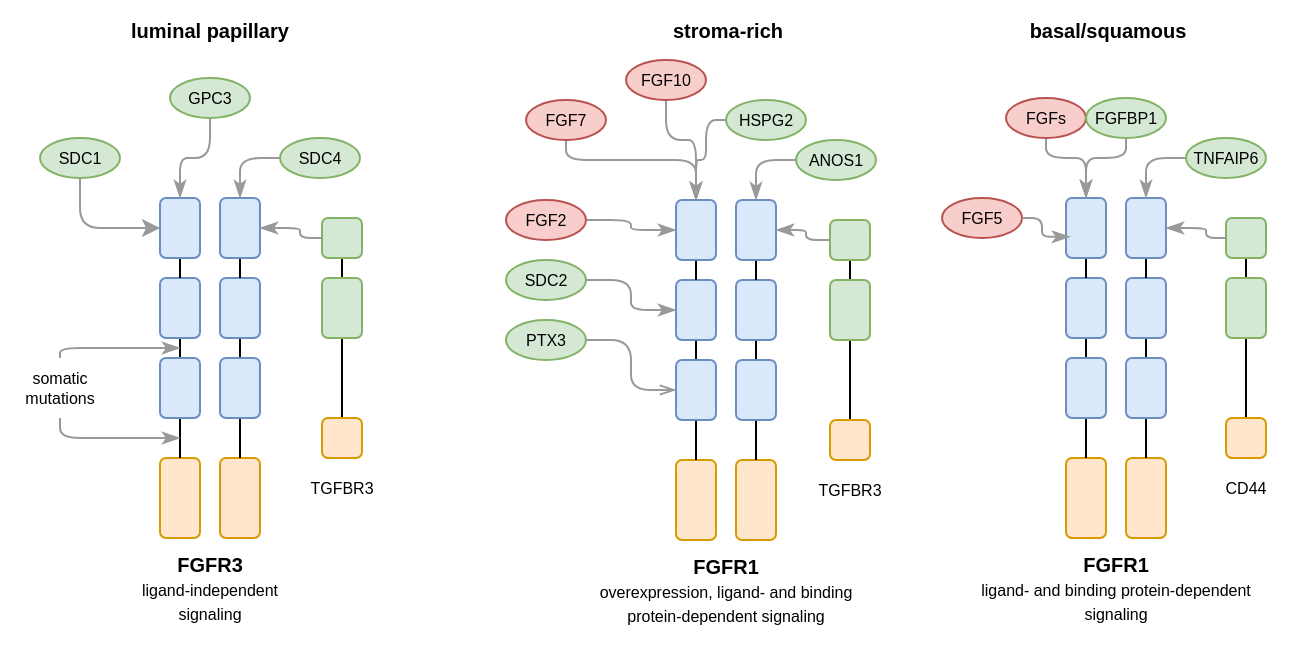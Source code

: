<mxfile version="25.0.1">
  <diagram name="Page-1" id="ltqWEskjHe9aFZnDIWXi">
    <mxGraphModel dx="273" dy="160" grid="1" gridSize="10" guides="1" tooltips="1" connect="1" arrows="1" fold="1" page="1" pageScale="1" pageWidth="690" pageHeight="980" math="0" shadow="0">
      <root>
        <mxCell id="0" />
        <mxCell id="1" parent="0" />
        <mxCell id="IBf7kv-3qsiW5-9Bh0jV-66" value="" style="group" parent="1" vertex="1" connectable="0">
          <mxGeometry x="19" y="50" width="210" height="290" as="geometry" />
        </mxCell>
        <mxCell id="IBf7kv-3qsiW5-9Bh0jV-65" style="edgeStyle=orthogonalEdgeStyle;rounded=1;orthogonalLoop=1;jettySize=auto;html=1;entryX=0;entryY=0.5;entryDx=0;entryDy=0;exitX=0.5;exitY=1;exitDx=0;exitDy=0;curved=0;strokeColor=#999999;" parent="IBf7kv-3qsiW5-9Bh0jV-66" source="IBf7kv-3qsiW5-9Bh0jV-20" target="IBf7kv-3qsiW5-9Bh0jV-3" edge="1">
          <mxGeometry relative="1" as="geometry" />
        </mxCell>
        <mxCell id="IBf7kv-3qsiW5-9Bh0jV-20" value="SDC1" style="ellipse;whiteSpace=wrap;html=1;fontSize=8;fillColor=#d5e8d4;strokeColor=#82b366;" parent="IBf7kv-3qsiW5-9Bh0jV-66" vertex="1">
          <mxGeometry x="20" y="30" width="40" height="20" as="geometry" />
        </mxCell>
        <mxCell id="IBf7kv-3qsiW5-9Bh0jV-21" value="FGFR3&lt;div&gt;&lt;span style=&quot;font-weight: normal;&quot;&gt;&lt;font style=&quot;font-size: 8px;&quot;&gt;ligand-independent signaling&lt;/font&gt;&lt;/span&gt;&lt;/div&gt;" style="text;html=1;align=center;verticalAlign=middle;whiteSpace=wrap;rounded=0;fontSize=10;fontStyle=1" parent="IBf7kv-3qsiW5-9Bh0jV-66" vertex="1">
          <mxGeometry x="60" y="230" width="90" height="50" as="geometry" />
        </mxCell>
        <mxCell id="IBf7kv-3qsiW5-9Bh0jV-22" value="" style="group" parent="IBf7kv-3qsiW5-9Bh0jV-66" vertex="1" connectable="0">
          <mxGeometry x="80" y="60" width="50" height="170" as="geometry" />
        </mxCell>
        <mxCell id="IBf7kv-3qsiW5-9Bh0jV-11" value="" style="group" parent="IBf7kv-3qsiW5-9Bh0jV-22" vertex="1" connectable="0">
          <mxGeometry width="20" height="170" as="geometry" />
        </mxCell>
        <mxCell id="IBf7kv-3qsiW5-9Bh0jV-1" value="" style="rounded=1;whiteSpace=wrap;html=1;fillColor=#ffe6cc;strokeColor=#d79b00;" parent="IBf7kv-3qsiW5-9Bh0jV-11" vertex="1">
          <mxGeometry y="130" width="20" height="40" as="geometry" />
        </mxCell>
        <mxCell id="IBf7kv-3qsiW5-9Bh0jV-9" style="edgeStyle=orthogonalEdgeStyle;rounded=0;orthogonalLoop=1;jettySize=auto;html=1;exitX=0.5;exitY=1;exitDx=0;exitDy=0;entryX=0.5;entryY=0;entryDx=0;entryDy=0;endArrow=none;endFill=0;" parent="IBf7kv-3qsiW5-9Bh0jV-11" source="IBf7kv-3qsiW5-9Bh0jV-2" target="IBf7kv-3qsiW5-9Bh0jV-6" edge="1">
          <mxGeometry relative="1" as="geometry" />
        </mxCell>
        <mxCell id="IBf7kv-3qsiW5-9Bh0jV-2" value="" style="rounded=1;whiteSpace=wrap;html=1;rotation=0;fillColor=#dae8fc;strokeColor=#6c8ebf;" parent="IBf7kv-3qsiW5-9Bh0jV-11" vertex="1">
          <mxGeometry y="40" width="20" height="30" as="geometry" />
        </mxCell>
        <mxCell id="IBf7kv-3qsiW5-9Bh0jV-8" style="edgeStyle=orthogonalEdgeStyle;rounded=0;orthogonalLoop=1;jettySize=auto;html=1;exitX=0.5;exitY=1;exitDx=0;exitDy=0;entryX=0.5;entryY=0;entryDx=0;entryDy=0;strokeWidth=1;strokeColor=default;endArrow=none;endFill=0;" parent="IBf7kv-3qsiW5-9Bh0jV-11" source="IBf7kv-3qsiW5-9Bh0jV-3" target="IBf7kv-3qsiW5-9Bh0jV-2" edge="1">
          <mxGeometry relative="1" as="geometry" />
        </mxCell>
        <mxCell id="IBf7kv-3qsiW5-9Bh0jV-3" value="" style="rounded=1;whiteSpace=wrap;html=1;rotation=0;fillColor=#dae8fc;strokeColor=#6c8ebf;" parent="IBf7kv-3qsiW5-9Bh0jV-11" vertex="1">
          <mxGeometry width="20" height="30" as="geometry" />
        </mxCell>
        <mxCell id="IBf7kv-3qsiW5-9Bh0jV-10" style="edgeStyle=orthogonalEdgeStyle;rounded=0;orthogonalLoop=1;jettySize=auto;html=1;exitX=0.5;exitY=1;exitDx=0;exitDy=0;entryX=0.5;entryY=0;entryDx=0;entryDy=0;endArrow=none;endFill=0;" parent="IBf7kv-3qsiW5-9Bh0jV-11" source="IBf7kv-3qsiW5-9Bh0jV-6" target="IBf7kv-3qsiW5-9Bh0jV-1" edge="1">
          <mxGeometry relative="1" as="geometry" />
        </mxCell>
        <mxCell id="IBf7kv-3qsiW5-9Bh0jV-6" value="" style="rounded=1;whiteSpace=wrap;html=1;rotation=0;fillColor=#dae8fc;strokeColor=#6c8ebf;" parent="IBf7kv-3qsiW5-9Bh0jV-11" vertex="1">
          <mxGeometry y="80" width="20" height="30" as="geometry" />
        </mxCell>
        <mxCell id="IBf7kv-3qsiW5-9Bh0jV-12" value="" style="group" parent="IBf7kv-3qsiW5-9Bh0jV-22" vertex="1" connectable="0">
          <mxGeometry x="30" width="20" height="170" as="geometry" />
        </mxCell>
        <mxCell id="IBf7kv-3qsiW5-9Bh0jV-13" value="" style="rounded=1;whiteSpace=wrap;html=1;fillColor=#ffe6cc;strokeColor=#d79b00;" parent="IBf7kv-3qsiW5-9Bh0jV-12" vertex="1">
          <mxGeometry y="130" width="20" height="40" as="geometry" />
        </mxCell>
        <mxCell id="IBf7kv-3qsiW5-9Bh0jV-14" style="edgeStyle=orthogonalEdgeStyle;rounded=0;orthogonalLoop=1;jettySize=auto;html=1;exitX=0.5;exitY=1;exitDx=0;exitDy=0;entryX=0.5;entryY=0;entryDx=0;entryDy=0;endArrow=none;endFill=0;" parent="IBf7kv-3qsiW5-9Bh0jV-12" source="IBf7kv-3qsiW5-9Bh0jV-15" target="IBf7kv-3qsiW5-9Bh0jV-19" edge="1">
          <mxGeometry relative="1" as="geometry" />
        </mxCell>
        <mxCell id="IBf7kv-3qsiW5-9Bh0jV-15" value="" style="rounded=1;whiteSpace=wrap;html=1;rotation=0;fillColor=#dae8fc;strokeColor=#6c8ebf;" parent="IBf7kv-3qsiW5-9Bh0jV-12" vertex="1">
          <mxGeometry y="40" width="20" height="30" as="geometry" />
        </mxCell>
        <mxCell id="IBf7kv-3qsiW5-9Bh0jV-16" style="edgeStyle=orthogonalEdgeStyle;rounded=0;orthogonalLoop=1;jettySize=auto;html=1;exitX=0.5;exitY=1;exitDx=0;exitDy=0;entryX=0.5;entryY=0;entryDx=0;entryDy=0;strokeWidth=1;strokeColor=default;endArrow=none;endFill=0;" parent="IBf7kv-3qsiW5-9Bh0jV-12" source="IBf7kv-3qsiW5-9Bh0jV-17" target="IBf7kv-3qsiW5-9Bh0jV-15" edge="1">
          <mxGeometry relative="1" as="geometry" />
        </mxCell>
        <mxCell id="IBf7kv-3qsiW5-9Bh0jV-17" value="" style="rounded=1;whiteSpace=wrap;html=1;rotation=0;fillColor=#dae8fc;strokeColor=#6c8ebf;" parent="IBf7kv-3qsiW5-9Bh0jV-12" vertex="1">
          <mxGeometry width="20" height="30" as="geometry" />
        </mxCell>
        <mxCell id="IBf7kv-3qsiW5-9Bh0jV-18" style="edgeStyle=orthogonalEdgeStyle;rounded=0;orthogonalLoop=1;jettySize=auto;html=1;exitX=0.5;exitY=1;exitDx=0;exitDy=0;entryX=0.5;entryY=0;entryDx=0;entryDy=0;endArrow=none;endFill=0;" parent="IBf7kv-3qsiW5-9Bh0jV-12" source="IBf7kv-3qsiW5-9Bh0jV-19" target="IBf7kv-3qsiW5-9Bh0jV-13" edge="1">
          <mxGeometry relative="1" as="geometry" />
        </mxCell>
        <mxCell id="IBf7kv-3qsiW5-9Bh0jV-19" value="" style="rounded=1;whiteSpace=wrap;html=1;rotation=0;fillColor=#dae8fc;strokeColor=#6c8ebf;" parent="IBf7kv-3qsiW5-9Bh0jV-12" vertex="1">
          <mxGeometry y="80" width="20" height="30" as="geometry" />
        </mxCell>
        <mxCell id="IBf7kv-3qsiW5-9Bh0jV-47" value="" style="group" parent="IBf7kv-3qsiW5-9Bh0jV-66" vertex="1" connectable="0">
          <mxGeometry x="161" y="70" width="20" height="120" as="geometry" />
        </mxCell>
        <mxCell id="IBf7kv-3qsiW5-9Bh0jV-44" style="edgeStyle=orthogonalEdgeStyle;rounded=0;orthogonalLoop=1;jettySize=auto;html=1;exitX=0.5;exitY=1;exitDx=0;exitDy=0;entryX=0.5;entryY=0;entryDx=0;entryDy=0;endArrow=none;endFill=0;" parent="IBf7kv-3qsiW5-9Bh0jV-47" source="IBf7kv-3qsiW5-9Bh0jV-41" target="IBf7kv-3qsiW5-9Bh0jV-42" edge="1">
          <mxGeometry relative="1" as="geometry" />
        </mxCell>
        <mxCell id="IBf7kv-3qsiW5-9Bh0jV-41" value="" style="rounded=1;whiteSpace=wrap;html=1;fillColor=#d5e8d4;strokeColor=#82b366;" parent="IBf7kv-3qsiW5-9Bh0jV-47" vertex="1">
          <mxGeometry width="20" height="20" as="geometry" />
        </mxCell>
        <mxCell id="IBf7kv-3qsiW5-9Bh0jV-46" style="edgeStyle=orthogonalEdgeStyle;rounded=0;orthogonalLoop=1;jettySize=auto;html=1;exitX=0.5;exitY=1;exitDx=0;exitDy=0;entryX=0.5;entryY=0;entryDx=0;entryDy=0;endArrow=none;endFill=0;" parent="IBf7kv-3qsiW5-9Bh0jV-47" source="IBf7kv-3qsiW5-9Bh0jV-42" target="IBf7kv-3qsiW5-9Bh0jV-43" edge="1">
          <mxGeometry relative="1" as="geometry" />
        </mxCell>
        <mxCell id="IBf7kv-3qsiW5-9Bh0jV-42" value="" style="rounded=1;whiteSpace=wrap;html=1;fillColor=#d5e8d4;strokeColor=#82b366;textDirection=vertical-rl;" parent="IBf7kv-3qsiW5-9Bh0jV-47" vertex="1">
          <mxGeometry y="30" width="20" height="30" as="geometry" />
        </mxCell>
        <mxCell id="IBf7kv-3qsiW5-9Bh0jV-43" value="" style="rounded=1;whiteSpace=wrap;html=1;fillColor=#ffe6cc;strokeColor=#d79b00;" parent="IBf7kv-3qsiW5-9Bh0jV-47" vertex="1">
          <mxGeometry y="100" width="20" height="20" as="geometry" />
        </mxCell>
        <mxCell id="IBf7kv-3qsiW5-9Bh0jV-62" style="edgeStyle=orthogonalEdgeStyle;rounded=1;orthogonalLoop=1;jettySize=auto;html=1;exitX=0.5;exitY=1;exitDx=0;exitDy=0;entryX=0.5;entryY=0;entryDx=0;entryDy=0;endArrow=classicThin;endFill=1;strokeColor=#999999;curved=0;" parent="IBf7kv-3qsiW5-9Bh0jV-66" source="IBf7kv-3qsiW5-9Bh0jV-51" target="IBf7kv-3qsiW5-9Bh0jV-3" edge="1">
          <mxGeometry relative="1" as="geometry" />
        </mxCell>
        <mxCell id="IBf7kv-3qsiW5-9Bh0jV-51" value="GPC3" style="ellipse;whiteSpace=wrap;html=1;fontSize=8;fillColor=#d5e8d4;strokeColor=#82b366;" parent="IBf7kv-3qsiW5-9Bh0jV-66" vertex="1">
          <mxGeometry x="85" width="40" height="20" as="geometry" />
        </mxCell>
        <mxCell id="IBf7kv-3qsiW5-9Bh0jV-61" style="edgeStyle=orthogonalEdgeStyle;rounded=1;orthogonalLoop=1;jettySize=auto;html=1;entryX=0.5;entryY=0;entryDx=0;entryDy=0;strokeColor=#999999;endArrow=classicThin;endFill=1;curved=0;" parent="IBf7kv-3qsiW5-9Bh0jV-66" source="IBf7kv-3qsiW5-9Bh0jV-52" target="IBf7kv-3qsiW5-9Bh0jV-17" edge="1">
          <mxGeometry relative="1" as="geometry" />
        </mxCell>
        <mxCell id="IBf7kv-3qsiW5-9Bh0jV-52" value="SDC4" style="ellipse;whiteSpace=wrap;html=1;fontSize=8;fillColor=#d5e8d4;strokeColor=#82b366;" parent="IBf7kv-3qsiW5-9Bh0jV-66" vertex="1">
          <mxGeometry x="140" y="30" width="40" height="20" as="geometry" />
        </mxCell>
        <mxCell id="IBf7kv-3qsiW5-9Bh0jV-58" style="edgeStyle=orthogonalEdgeStyle;rounded=1;orthogonalLoop=1;jettySize=auto;html=1;exitX=0.5;exitY=1;exitDx=0;exitDy=0;endArrow=classicThin;endFill=1;strokeColor=#999999;curved=0;" parent="IBf7kv-3qsiW5-9Bh0jV-66" source="IBf7kv-3qsiW5-9Bh0jV-57" edge="1">
          <mxGeometry relative="1" as="geometry">
            <mxPoint x="90" y="180" as="targetPoint" />
            <Array as="points">
              <mxPoint x="30" y="180" />
            </Array>
          </mxGeometry>
        </mxCell>
        <mxCell id="RHTsYsW3Vq4sh2Yw6y0J-5" style="edgeStyle=orthogonalEdgeStyle;rounded=1;orthogonalLoop=1;jettySize=auto;html=1;exitX=0.5;exitY=0;exitDx=0;exitDy=0;curved=0;strokeColor=#999999;endArrow=classicThin;endFill=1;" edge="1" parent="IBf7kv-3qsiW5-9Bh0jV-66" source="IBf7kv-3qsiW5-9Bh0jV-57">
          <mxGeometry relative="1" as="geometry">
            <mxPoint x="90" y="135" as="targetPoint" />
            <mxPoint x="29" y="135" as="sourcePoint" />
            <Array as="points">
              <mxPoint x="30" y="135" />
            </Array>
          </mxGeometry>
        </mxCell>
        <mxCell id="IBf7kv-3qsiW5-9Bh0jV-57" value="somatic mutations" style="text;html=1;align=center;verticalAlign=middle;whiteSpace=wrap;rounded=0;fontSize=8;" parent="IBf7kv-3qsiW5-9Bh0jV-66" vertex="1">
          <mxGeometry y="140" width="60" height="30" as="geometry" />
        </mxCell>
        <mxCell id="IBf7kv-3qsiW5-9Bh0jV-70" style="edgeStyle=orthogonalEdgeStyle;rounded=1;orthogonalLoop=1;jettySize=auto;html=1;entryX=1;entryY=0.5;entryDx=0;entryDy=0;curved=0;endArrow=classicThin;endFill=1;strokeColor=#999999;" parent="IBf7kv-3qsiW5-9Bh0jV-66" source="IBf7kv-3qsiW5-9Bh0jV-41" target="IBf7kv-3qsiW5-9Bh0jV-17" edge="1">
          <mxGeometry relative="1" as="geometry">
            <Array as="points">
              <mxPoint x="150" y="80" />
              <mxPoint x="150" y="75" />
            </Array>
          </mxGeometry>
        </mxCell>
        <mxCell id="IBf7kv-3qsiW5-9Bh0jV-117" value="TGFBR3" style="text;html=1;align=center;verticalAlign=middle;whiteSpace=wrap;rounded=0;fontSize=8;" parent="IBf7kv-3qsiW5-9Bh0jV-66" vertex="1">
          <mxGeometry x="141" y="190" width="60" height="30" as="geometry" />
        </mxCell>
        <mxCell id="IBf7kv-3qsiW5-9Bh0jV-91" value="" style="group" parent="1" vertex="1" connectable="0">
          <mxGeometry x="272" y="41" width="202" height="290" as="geometry" />
        </mxCell>
        <mxCell id="IBf7kv-3qsiW5-9Bh0jV-23" value="" style="group" parent="IBf7kv-3qsiW5-9Bh0jV-91" vertex="1" connectable="0">
          <mxGeometry x="85" y="70" width="50" height="170" as="geometry" />
        </mxCell>
        <mxCell id="IBf7kv-3qsiW5-9Bh0jV-24" value="" style="group" parent="IBf7kv-3qsiW5-9Bh0jV-23" vertex="1" connectable="0">
          <mxGeometry width="20" height="170" as="geometry" />
        </mxCell>
        <mxCell id="IBf7kv-3qsiW5-9Bh0jV-25" value="" style="rounded=1;whiteSpace=wrap;html=1;fillColor=#ffe6cc;strokeColor=#d79b00;" parent="IBf7kv-3qsiW5-9Bh0jV-24" vertex="1">
          <mxGeometry y="130" width="20" height="40" as="geometry" />
        </mxCell>
        <mxCell id="IBf7kv-3qsiW5-9Bh0jV-26" style="edgeStyle=orthogonalEdgeStyle;rounded=0;orthogonalLoop=1;jettySize=auto;html=1;exitX=0.5;exitY=1;exitDx=0;exitDy=0;entryX=0.5;entryY=0;entryDx=0;entryDy=0;endArrow=none;endFill=0;" parent="IBf7kv-3qsiW5-9Bh0jV-24" source="IBf7kv-3qsiW5-9Bh0jV-27" target="IBf7kv-3qsiW5-9Bh0jV-31" edge="1">
          <mxGeometry relative="1" as="geometry" />
        </mxCell>
        <mxCell id="IBf7kv-3qsiW5-9Bh0jV-27" value="" style="rounded=1;whiteSpace=wrap;html=1;rotation=0;fillColor=#dae8fc;strokeColor=#6c8ebf;" parent="IBf7kv-3qsiW5-9Bh0jV-24" vertex="1">
          <mxGeometry y="40" width="20" height="30" as="geometry" />
        </mxCell>
        <mxCell id="IBf7kv-3qsiW5-9Bh0jV-28" style="edgeStyle=orthogonalEdgeStyle;rounded=0;orthogonalLoop=1;jettySize=auto;html=1;exitX=0.5;exitY=1;exitDx=0;exitDy=0;entryX=0.5;entryY=0;entryDx=0;entryDy=0;strokeWidth=1;strokeColor=default;endArrow=none;endFill=0;" parent="IBf7kv-3qsiW5-9Bh0jV-24" source="IBf7kv-3qsiW5-9Bh0jV-29" target="IBf7kv-3qsiW5-9Bh0jV-27" edge="1">
          <mxGeometry relative="1" as="geometry" />
        </mxCell>
        <mxCell id="IBf7kv-3qsiW5-9Bh0jV-29" value="" style="rounded=1;whiteSpace=wrap;html=1;rotation=0;fillColor=#dae8fc;strokeColor=#6c8ebf;" parent="IBf7kv-3qsiW5-9Bh0jV-24" vertex="1">
          <mxGeometry width="20" height="30" as="geometry" />
        </mxCell>
        <mxCell id="IBf7kv-3qsiW5-9Bh0jV-30" style="edgeStyle=orthogonalEdgeStyle;rounded=0;orthogonalLoop=1;jettySize=auto;html=1;exitX=0.5;exitY=1;exitDx=0;exitDy=0;entryX=0.5;entryY=0;entryDx=0;entryDy=0;endArrow=none;endFill=0;" parent="IBf7kv-3qsiW5-9Bh0jV-24" source="IBf7kv-3qsiW5-9Bh0jV-31" target="IBf7kv-3qsiW5-9Bh0jV-25" edge="1">
          <mxGeometry relative="1" as="geometry" />
        </mxCell>
        <mxCell id="IBf7kv-3qsiW5-9Bh0jV-31" value="" style="rounded=1;whiteSpace=wrap;html=1;rotation=0;fillColor=#dae8fc;strokeColor=#6c8ebf;" parent="IBf7kv-3qsiW5-9Bh0jV-24" vertex="1">
          <mxGeometry y="80" width="20" height="30" as="geometry" />
        </mxCell>
        <mxCell id="IBf7kv-3qsiW5-9Bh0jV-32" value="" style="group" parent="IBf7kv-3qsiW5-9Bh0jV-23" vertex="1" connectable="0">
          <mxGeometry x="30" width="20" height="170" as="geometry" />
        </mxCell>
        <mxCell id="IBf7kv-3qsiW5-9Bh0jV-33" value="" style="rounded=1;whiteSpace=wrap;html=1;fillColor=#ffe6cc;strokeColor=#d79b00;" parent="IBf7kv-3qsiW5-9Bh0jV-32" vertex="1">
          <mxGeometry y="130" width="20" height="40" as="geometry" />
        </mxCell>
        <mxCell id="IBf7kv-3qsiW5-9Bh0jV-34" style="edgeStyle=orthogonalEdgeStyle;rounded=0;orthogonalLoop=1;jettySize=auto;html=1;exitX=0.5;exitY=1;exitDx=0;exitDy=0;entryX=0.5;entryY=0;entryDx=0;entryDy=0;endArrow=none;endFill=0;" parent="IBf7kv-3qsiW5-9Bh0jV-32" source="IBf7kv-3qsiW5-9Bh0jV-35" target="IBf7kv-3qsiW5-9Bh0jV-39" edge="1">
          <mxGeometry relative="1" as="geometry" />
        </mxCell>
        <mxCell id="IBf7kv-3qsiW5-9Bh0jV-35" value="" style="rounded=1;whiteSpace=wrap;html=1;rotation=0;fillColor=#dae8fc;strokeColor=#6c8ebf;" parent="IBf7kv-3qsiW5-9Bh0jV-32" vertex="1">
          <mxGeometry y="40" width="20" height="30" as="geometry" />
        </mxCell>
        <mxCell id="IBf7kv-3qsiW5-9Bh0jV-36" style="edgeStyle=orthogonalEdgeStyle;rounded=0;orthogonalLoop=1;jettySize=auto;html=1;exitX=0.5;exitY=1;exitDx=0;exitDy=0;entryX=0.5;entryY=0;entryDx=0;entryDy=0;strokeWidth=1;strokeColor=default;endArrow=none;endFill=0;" parent="IBf7kv-3qsiW5-9Bh0jV-32" source="IBf7kv-3qsiW5-9Bh0jV-37" target="IBf7kv-3qsiW5-9Bh0jV-35" edge="1">
          <mxGeometry relative="1" as="geometry" />
        </mxCell>
        <mxCell id="IBf7kv-3qsiW5-9Bh0jV-37" value="" style="rounded=1;whiteSpace=wrap;html=1;rotation=0;fillColor=#dae8fc;strokeColor=#6c8ebf;" parent="IBf7kv-3qsiW5-9Bh0jV-32" vertex="1">
          <mxGeometry width="20" height="30" as="geometry" />
        </mxCell>
        <mxCell id="IBf7kv-3qsiW5-9Bh0jV-38" style="edgeStyle=orthogonalEdgeStyle;rounded=0;orthogonalLoop=1;jettySize=auto;html=1;exitX=0.5;exitY=1;exitDx=0;exitDy=0;entryX=0.5;entryY=0;entryDx=0;entryDy=0;endArrow=none;endFill=0;" parent="IBf7kv-3qsiW5-9Bh0jV-32" source="IBf7kv-3qsiW5-9Bh0jV-39" target="IBf7kv-3qsiW5-9Bh0jV-33" edge="1">
          <mxGeometry relative="1" as="geometry" />
        </mxCell>
        <mxCell id="IBf7kv-3qsiW5-9Bh0jV-39" value="" style="rounded=1;whiteSpace=wrap;html=1;rotation=0;fillColor=#dae8fc;strokeColor=#6c8ebf;" parent="IBf7kv-3qsiW5-9Bh0jV-32" vertex="1">
          <mxGeometry y="80" width="20" height="30" as="geometry" />
        </mxCell>
        <mxCell id="IBf7kv-3qsiW5-9Bh0jV-40" value="FGFR1&lt;div&gt;&lt;span style=&quot;font-weight: normal;&quot;&gt;&lt;font style=&quot;font-size: 8px;&quot;&gt;o&lt;font style=&quot;&quot;&gt;verexpression, ligand- and binding protein-dependent signaling&lt;/font&gt;&lt;/font&gt;&lt;/span&gt;&lt;/div&gt;" style="text;html=1;align=center;verticalAlign=middle;whiteSpace=wrap;rounded=0;fontSize=10;fontStyle=1" parent="IBf7kv-3qsiW5-9Bh0jV-91" vertex="1">
          <mxGeometry x="35" y="240" width="150" height="50" as="geometry" />
        </mxCell>
        <mxCell id="IBf7kv-3qsiW5-9Bh0jV-76" style="edgeStyle=orthogonalEdgeStyle;rounded=1;orthogonalLoop=1;jettySize=auto;html=1;entryX=0;entryY=0.5;entryDx=0;entryDy=0;curved=0;strokeColor=#999999;endArrow=classicThin;endFill=1;" parent="IBf7kv-3qsiW5-9Bh0jV-91" source="IBf7kv-3qsiW5-9Bh0jV-67" target="IBf7kv-3qsiW5-9Bh0jV-29" edge="1">
          <mxGeometry relative="1" as="geometry" />
        </mxCell>
        <mxCell id="IBf7kv-3qsiW5-9Bh0jV-67" value="FGF2" style="ellipse;whiteSpace=wrap;html=1;fontSize=8;fillColor=#f8cecc;strokeColor=#b85450;" parent="IBf7kv-3qsiW5-9Bh0jV-91" vertex="1">
          <mxGeometry y="70" width="40" height="20" as="geometry" />
        </mxCell>
        <mxCell id="IBf7kv-3qsiW5-9Bh0jV-73" style="edgeStyle=orthogonalEdgeStyle;rounded=1;orthogonalLoop=1;jettySize=auto;html=1;entryX=0.5;entryY=0;entryDx=0;entryDy=0;exitX=0.5;exitY=1;exitDx=0;exitDy=0;curved=0;strokeColor=#999999;endArrow=classicThin;endFill=1;" parent="IBf7kv-3qsiW5-9Bh0jV-91" source="IBf7kv-3qsiW5-9Bh0jV-68" target="IBf7kv-3qsiW5-9Bh0jV-29" edge="1">
          <mxGeometry relative="1" as="geometry">
            <Array as="points">
              <mxPoint x="30" y="50" />
              <mxPoint x="95" y="50" />
            </Array>
          </mxGeometry>
        </mxCell>
        <mxCell id="IBf7kv-3qsiW5-9Bh0jV-68" value="FGF7" style="ellipse;whiteSpace=wrap;html=1;fontSize=8;fillColor=#f8cecc;strokeColor=#b85450;" parent="IBf7kv-3qsiW5-9Bh0jV-91" vertex="1">
          <mxGeometry x="10" y="20" width="40" height="20" as="geometry" />
        </mxCell>
        <mxCell id="IBf7kv-3qsiW5-9Bh0jV-74" style="edgeStyle=orthogonalEdgeStyle;rounded=1;orthogonalLoop=1;jettySize=auto;html=1;exitX=0.5;exitY=1;exitDx=0;exitDy=0;entryX=0.5;entryY=0;entryDx=0;entryDy=0;curved=0;strokeColor=#999999;endArrow=classicThin;endFill=1;" parent="IBf7kv-3qsiW5-9Bh0jV-91" source="IBf7kv-3qsiW5-9Bh0jV-69" target="IBf7kv-3qsiW5-9Bh0jV-29" edge="1">
          <mxGeometry relative="1" as="geometry">
            <Array as="points">
              <mxPoint x="80" y="40" />
              <mxPoint x="95" y="40" />
            </Array>
          </mxGeometry>
        </mxCell>
        <mxCell id="IBf7kv-3qsiW5-9Bh0jV-69" value="FGF10" style="ellipse;whiteSpace=wrap;html=1;fontSize=8;fillColor=#f8cecc;strokeColor=#b85450;" parent="IBf7kv-3qsiW5-9Bh0jV-91" vertex="1">
          <mxGeometry x="60" width="40" height="20" as="geometry" />
        </mxCell>
        <mxCell id="IBf7kv-3qsiW5-9Bh0jV-75" style="edgeStyle=orthogonalEdgeStyle;rounded=1;orthogonalLoop=1;jettySize=auto;html=1;entryX=0.5;entryY=0;entryDx=0;entryDy=0;curved=0;strokeColor=#999999;endArrow=classicThin;endFill=1;" parent="IBf7kv-3qsiW5-9Bh0jV-91" source="IBf7kv-3qsiW5-9Bh0jV-71" target="IBf7kv-3qsiW5-9Bh0jV-29" edge="1">
          <mxGeometry relative="1" as="geometry">
            <Array as="points">
              <mxPoint x="100" y="30" />
              <mxPoint x="100" y="50" />
              <mxPoint x="95" y="50" />
            </Array>
          </mxGeometry>
        </mxCell>
        <mxCell id="IBf7kv-3qsiW5-9Bh0jV-71" value="HSPG2" style="ellipse;whiteSpace=wrap;html=1;fontSize=8;fillColor=#d5e8d4;strokeColor=#82b366;" parent="IBf7kv-3qsiW5-9Bh0jV-91" vertex="1">
          <mxGeometry x="110" y="20" width="40" height="20" as="geometry" />
        </mxCell>
        <mxCell id="IBf7kv-3qsiW5-9Bh0jV-80" style="edgeStyle=orthogonalEdgeStyle;rounded=1;orthogonalLoop=1;jettySize=auto;html=1;exitX=1;exitY=0.5;exitDx=0;exitDy=0;curved=0;strokeColor=#999999;endArrow=classicThin;endFill=1;" parent="IBf7kv-3qsiW5-9Bh0jV-91" source="IBf7kv-3qsiW5-9Bh0jV-78" target="IBf7kv-3qsiW5-9Bh0jV-27" edge="1">
          <mxGeometry relative="1" as="geometry" />
        </mxCell>
        <mxCell id="IBf7kv-3qsiW5-9Bh0jV-78" value="SDC2" style="ellipse;whiteSpace=wrap;html=1;fontSize=8;fillColor=#d5e8d4;strokeColor=#82b366;" parent="IBf7kv-3qsiW5-9Bh0jV-91" vertex="1">
          <mxGeometry y="100" width="40" height="20" as="geometry" />
        </mxCell>
        <mxCell id="IBf7kv-3qsiW5-9Bh0jV-82" style="edgeStyle=orthogonalEdgeStyle;rounded=1;orthogonalLoop=1;jettySize=auto;html=1;entryX=0;entryY=0.5;entryDx=0;entryDy=0;curved=0;strokeColor=#999999;endArrow=openThin;endFill=0;" parent="IBf7kv-3qsiW5-9Bh0jV-91" source="IBf7kv-3qsiW5-9Bh0jV-79" target="IBf7kv-3qsiW5-9Bh0jV-31" edge="1">
          <mxGeometry relative="1" as="geometry" />
        </mxCell>
        <mxCell id="IBf7kv-3qsiW5-9Bh0jV-79" value="PTX3" style="ellipse;whiteSpace=wrap;html=1;fontSize=8;fillColor=#d5e8d4;strokeColor=#82b366;" parent="IBf7kv-3qsiW5-9Bh0jV-91" vertex="1">
          <mxGeometry y="130" width="40" height="20" as="geometry" />
        </mxCell>
        <mxCell id="IBf7kv-3qsiW5-9Bh0jV-83" value="" style="group" parent="IBf7kv-3qsiW5-9Bh0jV-91" vertex="1" connectable="0">
          <mxGeometry x="162" y="80" width="20" height="120" as="geometry" />
        </mxCell>
        <mxCell id="IBf7kv-3qsiW5-9Bh0jV-84" style="edgeStyle=orthogonalEdgeStyle;rounded=0;orthogonalLoop=1;jettySize=auto;html=1;exitX=0.5;exitY=1;exitDx=0;exitDy=0;entryX=0.5;entryY=0;entryDx=0;entryDy=0;endArrow=none;endFill=0;" parent="IBf7kv-3qsiW5-9Bh0jV-83" source="IBf7kv-3qsiW5-9Bh0jV-85" target="IBf7kv-3qsiW5-9Bh0jV-87" edge="1">
          <mxGeometry relative="1" as="geometry" />
        </mxCell>
        <mxCell id="IBf7kv-3qsiW5-9Bh0jV-85" value="" style="rounded=1;whiteSpace=wrap;html=1;fillColor=#d5e8d4;strokeColor=#82b366;" parent="IBf7kv-3qsiW5-9Bh0jV-83" vertex="1">
          <mxGeometry width="20" height="20" as="geometry" />
        </mxCell>
        <mxCell id="IBf7kv-3qsiW5-9Bh0jV-86" style="edgeStyle=orthogonalEdgeStyle;rounded=0;orthogonalLoop=1;jettySize=auto;html=1;exitX=0.5;exitY=1;exitDx=0;exitDy=0;entryX=0.5;entryY=0;entryDx=0;entryDy=0;endArrow=none;endFill=0;" parent="IBf7kv-3qsiW5-9Bh0jV-83" source="IBf7kv-3qsiW5-9Bh0jV-87" target="IBf7kv-3qsiW5-9Bh0jV-88" edge="1">
          <mxGeometry relative="1" as="geometry" />
        </mxCell>
        <mxCell id="IBf7kv-3qsiW5-9Bh0jV-87" value="" style="rounded=1;whiteSpace=wrap;html=1;fillColor=#d5e8d4;strokeColor=#82b366;" parent="IBf7kv-3qsiW5-9Bh0jV-83" vertex="1">
          <mxGeometry y="30" width="20" height="30" as="geometry" />
        </mxCell>
        <mxCell id="IBf7kv-3qsiW5-9Bh0jV-88" value="" style="rounded=1;whiteSpace=wrap;html=1;fillColor=#ffe6cc;strokeColor=#d79b00;" parent="IBf7kv-3qsiW5-9Bh0jV-83" vertex="1">
          <mxGeometry y="100" width="20" height="20" as="geometry" />
        </mxCell>
        <mxCell id="IBf7kv-3qsiW5-9Bh0jV-89" value="TGFBR3" style="text;html=1;align=center;verticalAlign=middle;whiteSpace=wrap;rounded=0;fontSize=8;" parent="IBf7kv-3qsiW5-9Bh0jV-91" vertex="1">
          <mxGeometry x="142" y="200" width="60" height="30" as="geometry" />
        </mxCell>
        <mxCell id="IBf7kv-3qsiW5-9Bh0jV-90" style="edgeStyle=orthogonalEdgeStyle;rounded=1;orthogonalLoop=1;jettySize=auto;html=1;entryX=1;entryY=0.5;entryDx=0;entryDy=0;curved=0;endArrow=classicThin;endFill=1;strokeColor=#999999;" parent="IBf7kv-3qsiW5-9Bh0jV-91" source="IBf7kv-3qsiW5-9Bh0jV-85" target="IBf7kv-3qsiW5-9Bh0jV-37" edge="1">
          <mxGeometry relative="1" as="geometry">
            <Array as="points">
              <mxPoint x="150" y="90" />
              <mxPoint x="150" y="85" />
            </Array>
          </mxGeometry>
        </mxCell>
        <mxCell id="IBf7kv-3qsiW5-9Bh0jV-116" style="edgeStyle=orthogonalEdgeStyle;rounded=1;orthogonalLoop=1;jettySize=auto;html=1;entryX=0.5;entryY=0;entryDx=0;entryDy=0;curved=0;strokeColor=#999999;endArrow=classicThin;endFill=1;" parent="IBf7kv-3qsiW5-9Bh0jV-91" source="IBf7kv-3qsiW5-9Bh0jV-115" target="IBf7kv-3qsiW5-9Bh0jV-37" edge="1">
          <mxGeometry relative="1" as="geometry" />
        </mxCell>
        <mxCell id="IBf7kv-3qsiW5-9Bh0jV-115" value="ANOS1" style="ellipse;whiteSpace=wrap;html=1;fontSize=8;fillColor=#d5e8d4;strokeColor=#82b366;" parent="IBf7kv-3qsiW5-9Bh0jV-91" vertex="1">
          <mxGeometry x="145" y="40" width="40" height="20" as="geometry" />
        </mxCell>
        <mxCell id="IBf7kv-3qsiW5-9Bh0jV-130" value="" style="group" parent="1" vertex="1" connectable="0">
          <mxGeometry x="502" y="60" width="170" height="270" as="geometry" />
        </mxCell>
        <mxCell id="IBf7kv-3qsiW5-9Bh0jV-95" value="" style="group" parent="IBf7kv-3qsiW5-9Bh0jV-130" vertex="1" connectable="0">
          <mxGeometry x="50" y="50" width="50" height="170" as="geometry" />
        </mxCell>
        <mxCell id="IBf7kv-3qsiW5-9Bh0jV-96" value="" style="group" parent="IBf7kv-3qsiW5-9Bh0jV-95" vertex="1" connectable="0">
          <mxGeometry width="20" height="170" as="geometry" />
        </mxCell>
        <mxCell id="IBf7kv-3qsiW5-9Bh0jV-97" value="" style="rounded=1;whiteSpace=wrap;html=1;fillColor=#ffe6cc;strokeColor=#d79b00;" parent="IBf7kv-3qsiW5-9Bh0jV-96" vertex="1">
          <mxGeometry y="130" width="20" height="40" as="geometry" />
        </mxCell>
        <mxCell id="IBf7kv-3qsiW5-9Bh0jV-98" style="edgeStyle=orthogonalEdgeStyle;rounded=0;orthogonalLoop=1;jettySize=auto;html=1;exitX=0.5;exitY=1;exitDx=0;exitDy=0;entryX=0.5;entryY=0;entryDx=0;entryDy=0;endArrow=none;endFill=0;" parent="IBf7kv-3qsiW5-9Bh0jV-96" source="IBf7kv-3qsiW5-9Bh0jV-99" target="IBf7kv-3qsiW5-9Bh0jV-103" edge="1">
          <mxGeometry relative="1" as="geometry" />
        </mxCell>
        <mxCell id="IBf7kv-3qsiW5-9Bh0jV-99" value="" style="rounded=1;whiteSpace=wrap;html=1;rotation=0;fillColor=#dae8fc;strokeColor=#6c8ebf;" parent="IBf7kv-3qsiW5-9Bh0jV-96" vertex="1">
          <mxGeometry y="40" width="20" height="30" as="geometry" />
        </mxCell>
        <mxCell id="IBf7kv-3qsiW5-9Bh0jV-100" style="edgeStyle=orthogonalEdgeStyle;rounded=0;orthogonalLoop=1;jettySize=auto;html=1;exitX=0.5;exitY=1;exitDx=0;exitDy=0;entryX=0.5;entryY=0;entryDx=0;entryDy=0;strokeWidth=1;strokeColor=default;endArrow=none;endFill=0;" parent="IBf7kv-3qsiW5-9Bh0jV-96" source="IBf7kv-3qsiW5-9Bh0jV-101" target="IBf7kv-3qsiW5-9Bh0jV-99" edge="1">
          <mxGeometry relative="1" as="geometry" />
        </mxCell>
        <mxCell id="IBf7kv-3qsiW5-9Bh0jV-101" value="" style="rounded=1;whiteSpace=wrap;html=1;rotation=0;fillColor=#dae8fc;strokeColor=#6c8ebf;" parent="IBf7kv-3qsiW5-9Bh0jV-96" vertex="1">
          <mxGeometry width="20" height="30" as="geometry" />
        </mxCell>
        <mxCell id="IBf7kv-3qsiW5-9Bh0jV-102" style="edgeStyle=orthogonalEdgeStyle;rounded=0;orthogonalLoop=1;jettySize=auto;html=1;exitX=0.5;exitY=1;exitDx=0;exitDy=0;entryX=0.5;entryY=0;entryDx=0;entryDy=0;endArrow=none;endFill=0;" parent="IBf7kv-3qsiW5-9Bh0jV-96" source="IBf7kv-3qsiW5-9Bh0jV-103" target="IBf7kv-3qsiW5-9Bh0jV-97" edge="1">
          <mxGeometry relative="1" as="geometry" />
        </mxCell>
        <mxCell id="IBf7kv-3qsiW5-9Bh0jV-103" value="" style="rounded=1;whiteSpace=wrap;html=1;rotation=0;fillColor=#dae8fc;strokeColor=#6c8ebf;" parent="IBf7kv-3qsiW5-9Bh0jV-96" vertex="1">
          <mxGeometry y="80" width="20" height="30" as="geometry" />
        </mxCell>
        <mxCell id="IBf7kv-3qsiW5-9Bh0jV-104" value="" style="group" parent="IBf7kv-3qsiW5-9Bh0jV-95" vertex="1" connectable="0">
          <mxGeometry x="30" width="20" height="170" as="geometry" />
        </mxCell>
        <mxCell id="IBf7kv-3qsiW5-9Bh0jV-105" value="" style="rounded=1;whiteSpace=wrap;html=1;fillColor=#ffe6cc;strokeColor=#d79b00;" parent="IBf7kv-3qsiW5-9Bh0jV-104" vertex="1">
          <mxGeometry y="130" width="20" height="40" as="geometry" />
        </mxCell>
        <mxCell id="IBf7kv-3qsiW5-9Bh0jV-106" style="edgeStyle=orthogonalEdgeStyle;rounded=0;orthogonalLoop=1;jettySize=auto;html=1;exitX=0.5;exitY=1;exitDx=0;exitDy=0;entryX=0.5;entryY=0;entryDx=0;entryDy=0;endArrow=none;endFill=0;" parent="IBf7kv-3qsiW5-9Bh0jV-104" source="IBf7kv-3qsiW5-9Bh0jV-107" target="IBf7kv-3qsiW5-9Bh0jV-111" edge="1">
          <mxGeometry relative="1" as="geometry" />
        </mxCell>
        <mxCell id="IBf7kv-3qsiW5-9Bh0jV-107" value="" style="rounded=1;whiteSpace=wrap;html=1;rotation=0;fillColor=#dae8fc;strokeColor=#6c8ebf;" parent="IBf7kv-3qsiW5-9Bh0jV-104" vertex="1">
          <mxGeometry y="40" width="20" height="30" as="geometry" />
        </mxCell>
        <mxCell id="IBf7kv-3qsiW5-9Bh0jV-108" style="edgeStyle=orthogonalEdgeStyle;rounded=0;orthogonalLoop=1;jettySize=auto;html=1;exitX=0.5;exitY=1;exitDx=0;exitDy=0;entryX=0.5;entryY=0;entryDx=0;entryDy=0;strokeWidth=1;strokeColor=default;endArrow=none;endFill=0;" parent="IBf7kv-3qsiW5-9Bh0jV-104" source="IBf7kv-3qsiW5-9Bh0jV-109" target="IBf7kv-3qsiW5-9Bh0jV-107" edge="1">
          <mxGeometry relative="1" as="geometry" />
        </mxCell>
        <mxCell id="IBf7kv-3qsiW5-9Bh0jV-109" value="" style="rounded=1;whiteSpace=wrap;html=1;rotation=0;fillColor=#dae8fc;strokeColor=#6c8ebf;" parent="IBf7kv-3qsiW5-9Bh0jV-104" vertex="1">
          <mxGeometry width="20" height="30" as="geometry" />
        </mxCell>
        <mxCell id="IBf7kv-3qsiW5-9Bh0jV-110" style="edgeStyle=orthogonalEdgeStyle;rounded=0;orthogonalLoop=1;jettySize=auto;html=1;exitX=0.5;exitY=1;exitDx=0;exitDy=0;entryX=0.5;entryY=0;entryDx=0;entryDy=0;endArrow=none;endFill=0;" parent="IBf7kv-3qsiW5-9Bh0jV-104" source="IBf7kv-3qsiW5-9Bh0jV-111" target="IBf7kv-3qsiW5-9Bh0jV-105" edge="1">
          <mxGeometry relative="1" as="geometry" />
        </mxCell>
        <mxCell id="IBf7kv-3qsiW5-9Bh0jV-111" value="" style="rounded=1;whiteSpace=wrap;html=1;rotation=0;fillColor=#dae8fc;strokeColor=#6c8ebf;" parent="IBf7kv-3qsiW5-9Bh0jV-104" vertex="1">
          <mxGeometry y="80" width="20" height="30" as="geometry" />
        </mxCell>
        <mxCell id="IBf7kv-3qsiW5-9Bh0jV-112" value="FGFR1&lt;div&gt;&lt;span style=&quot;font-weight: normal;&quot;&gt;&lt;font style=&quot;font-size: 8px;&quot;&gt;&lt;font style=&quot;&quot;&gt;ligand- and binding protein-dependent signaling&lt;/font&gt;&lt;/font&gt;&lt;/span&gt;&lt;/div&gt;" style="text;html=1;align=center;verticalAlign=middle;whiteSpace=wrap;rounded=0;fontSize=10;fontStyle=1" parent="IBf7kv-3qsiW5-9Bh0jV-130" vertex="1">
          <mxGeometry y="220" width="150" height="50" as="geometry" />
        </mxCell>
        <mxCell id="IBf7kv-3qsiW5-9Bh0jV-128" style="edgeStyle=orthogonalEdgeStyle;rounded=1;orthogonalLoop=1;jettySize=auto;html=1;exitX=0.5;exitY=1;exitDx=0;exitDy=0;entryX=0.5;entryY=0;entryDx=0;entryDy=0;curved=0;endArrow=classicThin;endFill=1;strokeColor=#999999;" parent="IBf7kv-3qsiW5-9Bh0jV-130" source="IBf7kv-3qsiW5-9Bh0jV-113" target="IBf7kv-3qsiW5-9Bh0jV-101" edge="1">
          <mxGeometry relative="1" as="geometry">
            <Array as="points">
              <mxPoint x="40" y="30" />
              <mxPoint x="60" y="30" />
            </Array>
          </mxGeometry>
        </mxCell>
        <mxCell id="IBf7kv-3qsiW5-9Bh0jV-113" value="FGFs" style="ellipse;whiteSpace=wrap;html=1;fontSize=8;fillColor=#f8cecc;strokeColor=#b85450;" parent="IBf7kv-3qsiW5-9Bh0jV-130" vertex="1">
          <mxGeometry x="20" width="40" height="20" as="geometry" />
        </mxCell>
        <mxCell id="IBf7kv-3qsiW5-9Bh0jV-129" style="edgeStyle=orthogonalEdgeStyle;rounded=1;orthogonalLoop=1;jettySize=auto;html=1;exitX=0.5;exitY=1;exitDx=0;exitDy=0;curved=0;endArrow=classicThin;endFill=1;strokeColor=#999999;" parent="IBf7kv-3qsiW5-9Bh0jV-130" source="IBf7kv-3qsiW5-9Bh0jV-114" edge="1">
          <mxGeometry relative="1" as="geometry">
            <mxPoint x="60" y="50" as="targetPoint" />
            <Array as="points">
              <mxPoint x="80" y="30" />
              <mxPoint x="60" y="30" />
            </Array>
          </mxGeometry>
        </mxCell>
        <mxCell id="IBf7kv-3qsiW5-9Bh0jV-114" value="FGFBP1" style="ellipse;whiteSpace=wrap;html=1;fontSize=8;fillColor=#d5e8d4;strokeColor=#82b366;" parent="IBf7kv-3qsiW5-9Bh0jV-130" vertex="1">
          <mxGeometry x="60" width="40" height="20" as="geometry" />
        </mxCell>
        <mxCell id="IBf7kv-3qsiW5-9Bh0jV-118" value="" style="group" parent="IBf7kv-3qsiW5-9Bh0jV-130" vertex="1" connectable="0">
          <mxGeometry x="130" y="60" width="20" height="120" as="geometry" />
        </mxCell>
        <mxCell id="IBf7kv-3qsiW5-9Bh0jV-119" style="edgeStyle=orthogonalEdgeStyle;rounded=0;orthogonalLoop=1;jettySize=auto;html=1;exitX=0.5;exitY=1;exitDx=0;exitDy=0;entryX=0.5;entryY=0;entryDx=0;entryDy=0;endArrow=none;endFill=0;" parent="IBf7kv-3qsiW5-9Bh0jV-118" source="IBf7kv-3qsiW5-9Bh0jV-120" target="IBf7kv-3qsiW5-9Bh0jV-122" edge="1">
          <mxGeometry relative="1" as="geometry" />
        </mxCell>
        <mxCell id="IBf7kv-3qsiW5-9Bh0jV-120" value="" style="rounded=1;whiteSpace=wrap;html=1;fillColor=#d5e8d4;strokeColor=#82b366;" parent="IBf7kv-3qsiW5-9Bh0jV-118" vertex="1">
          <mxGeometry width="20" height="20" as="geometry" />
        </mxCell>
        <mxCell id="IBf7kv-3qsiW5-9Bh0jV-121" style="edgeStyle=orthogonalEdgeStyle;rounded=0;orthogonalLoop=1;jettySize=auto;html=1;exitX=0.5;exitY=1;exitDx=0;exitDy=0;entryX=0.5;entryY=0;entryDx=0;entryDy=0;endArrow=none;endFill=0;" parent="IBf7kv-3qsiW5-9Bh0jV-118" source="IBf7kv-3qsiW5-9Bh0jV-122" target="IBf7kv-3qsiW5-9Bh0jV-123" edge="1">
          <mxGeometry relative="1" as="geometry" />
        </mxCell>
        <mxCell id="IBf7kv-3qsiW5-9Bh0jV-122" value="" style="rounded=1;whiteSpace=wrap;html=1;fillColor=#d5e8d4;strokeColor=#82b366;" parent="IBf7kv-3qsiW5-9Bh0jV-118" vertex="1">
          <mxGeometry y="30" width="20" height="30" as="geometry" />
        </mxCell>
        <mxCell id="IBf7kv-3qsiW5-9Bh0jV-123" value="" style="rounded=1;whiteSpace=wrap;html=1;fillColor=#ffe6cc;strokeColor=#d79b00;" parent="IBf7kv-3qsiW5-9Bh0jV-118" vertex="1">
          <mxGeometry y="100" width="20" height="20" as="geometry" />
        </mxCell>
        <mxCell id="IBf7kv-3qsiW5-9Bh0jV-124" value="CD44" style="text;html=1;align=center;verticalAlign=middle;whiteSpace=wrap;rounded=0;fontSize=8;" parent="IBf7kv-3qsiW5-9Bh0jV-130" vertex="1">
          <mxGeometry x="110" y="180" width="60" height="30" as="geometry" />
        </mxCell>
        <mxCell id="IBf7kv-3qsiW5-9Bh0jV-127" style="edgeStyle=orthogonalEdgeStyle;rounded=1;orthogonalLoop=1;jettySize=auto;html=1;entryX=0.5;entryY=0;entryDx=0;entryDy=0;curved=0;endArrow=classicThin;endFill=1;strokeColor=#999999;" parent="IBf7kv-3qsiW5-9Bh0jV-130" source="IBf7kv-3qsiW5-9Bh0jV-125" target="IBf7kv-3qsiW5-9Bh0jV-109" edge="1">
          <mxGeometry relative="1" as="geometry" />
        </mxCell>
        <mxCell id="IBf7kv-3qsiW5-9Bh0jV-125" value="TNFAIP6" style="ellipse;whiteSpace=wrap;html=1;fontSize=8;fillColor=#d5e8d4;strokeColor=#82b366;" parent="IBf7kv-3qsiW5-9Bh0jV-130" vertex="1">
          <mxGeometry x="110" y="20" width="40" height="20" as="geometry" />
        </mxCell>
        <mxCell id="IBf7kv-3qsiW5-9Bh0jV-126" style="edgeStyle=orthogonalEdgeStyle;rounded=1;orthogonalLoop=1;jettySize=auto;html=1;entryX=1;entryY=0.5;entryDx=0;entryDy=0;curved=0;strokeColor=#999999;endArrow=classicThin;endFill=1;" parent="IBf7kv-3qsiW5-9Bh0jV-130" source="IBf7kv-3qsiW5-9Bh0jV-120" target="IBf7kv-3qsiW5-9Bh0jV-109" edge="1">
          <mxGeometry relative="1" as="geometry">
            <Array as="points">
              <mxPoint x="120" y="70" />
              <mxPoint x="120" y="65" />
            </Array>
          </mxGeometry>
        </mxCell>
        <mxCell id="IBf7kv-3qsiW5-9Bh0jV-137" value="FGF5" style="ellipse;whiteSpace=wrap;html=1;fontSize=8;fillColor=#f8cecc;strokeColor=#b85450;" parent="IBf7kv-3qsiW5-9Bh0jV-130" vertex="1">
          <mxGeometry x="-12" y="50" width="40" height="20" as="geometry" />
        </mxCell>
        <mxCell id="IBf7kv-3qsiW5-9Bh0jV-138" style="edgeStyle=orthogonalEdgeStyle;rounded=1;orthogonalLoop=1;jettySize=auto;html=1;entryX=0.1;entryY=0.647;entryDx=0;entryDy=0;entryPerimeter=0;curved=0;endArrow=classicThin;endFill=1;strokeColor=#999999;" parent="IBf7kv-3qsiW5-9Bh0jV-130" source="IBf7kv-3qsiW5-9Bh0jV-137" target="IBf7kv-3qsiW5-9Bh0jV-101" edge="1">
          <mxGeometry relative="1" as="geometry">
            <Array as="points">
              <mxPoint x="38" y="60" />
              <mxPoint x="38" y="69" />
            </Array>
          </mxGeometry>
        </mxCell>
        <mxCell id="IBf7kv-3qsiW5-9Bh0jV-134" value="luminal papillary" style="text;html=1;align=center;verticalAlign=middle;whiteSpace=wrap;rounded=0;fontStyle=1;fontSize=10;" parent="1" vertex="1">
          <mxGeometry x="71" y="11" width="106" height="30" as="geometry" />
        </mxCell>
        <mxCell id="IBf7kv-3qsiW5-9Bh0jV-135" value="&lt;font style=&quot;font-size: 10px;&quot;&gt;stroma-rich&lt;/font&gt;" style="text;html=1;align=center;verticalAlign=middle;whiteSpace=wrap;rounded=0;fontStyle=1" parent="1" vertex="1">
          <mxGeometry x="330" y="11" width="106" height="30" as="geometry" />
        </mxCell>
        <mxCell id="IBf7kv-3qsiW5-9Bh0jV-136" value="&lt;font style=&quot;font-size: 10px;&quot;&gt;basal/squamous&lt;/font&gt;" style="text;html=1;align=center;verticalAlign=middle;whiteSpace=wrap;rounded=0;fontStyle=1" parent="1" vertex="1">
          <mxGeometry x="520" y="11" width="106" height="30" as="geometry" />
        </mxCell>
      </root>
    </mxGraphModel>
  </diagram>
</mxfile>

